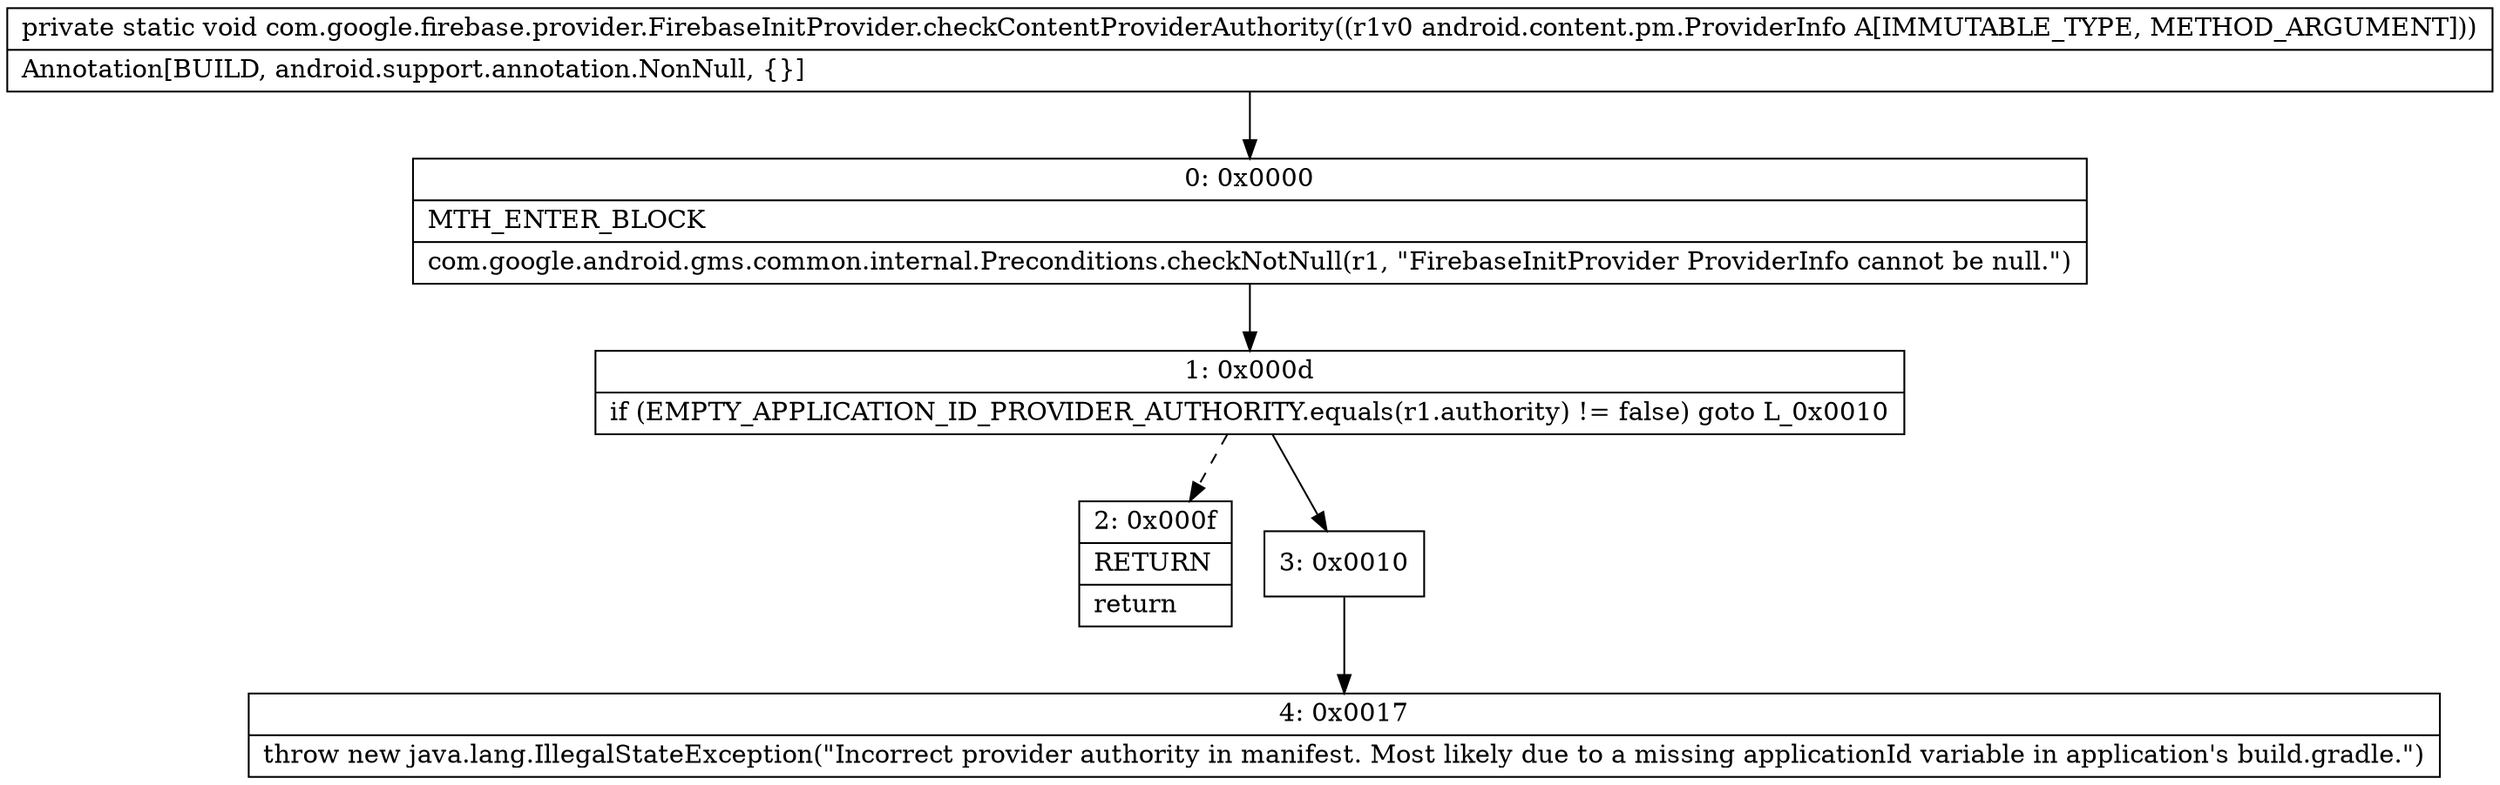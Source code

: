 digraph "CFG forcom.google.firebase.provider.FirebaseInitProvider.checkContentProviderAuthority(Landroid\/content\/pm\/ProviderInfo;)V" {
Node_0 [shape=record,label="{0\:\ 0x0000|MTH_ENTER_BLOCK\l|com.google.android.gms.common.internal.Preconditions.checkNotNull(r1, \"FirebaseInitProvider ProviderInfo cannot be null.\")\l}"];
Node_1 [shape=record,label="{1\:\ 0x000d|if (EMPTY_APPLICATION_ID_PROVIDER_AUTHORITY.equals(r1.authority) != false) goto L_0x0010\l}"];
Node_2 [shape=record,label="{2\:\ 0x000f|RETURN\l|return\l}"];
Node_3 [shape=record,label="{3\:\ 0x0010}"];
Node_4 [shape=record,label="{4\:\ 0x0017|throw new java.lang.IllegalStateException(\"Incorrect provider authority in manifest. Most likely due to a missing applicationId variable in application's build.gradle.\")\l}"];
MethodNode[shape=record,label="{private static void com.google.firebase.provider.FirebaseInitProvider.checkContentProviderAuthority((r1v0 android.content.pm.ProviderInfo A[IMMUTABLE_TYPE, METHOD_ARGUMENT]))  | Annotation[BUILD, android.support.annotation.NonNull, \{\}]\l}"];
MethodNode -> Node_0;
Node_0 -> Node_1;
Node_1 -> Node_2[style=dashed];
Node_1 -> Node_3;
Node_3 -> Node_4;
}

